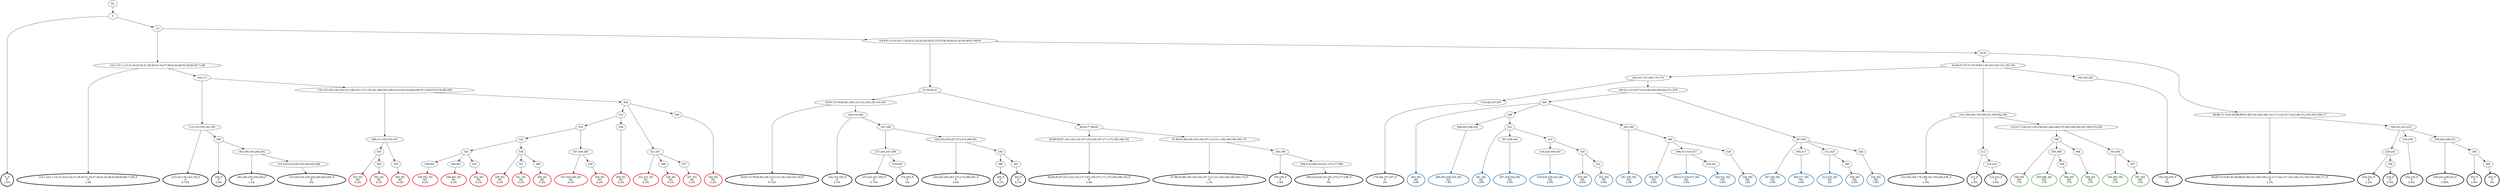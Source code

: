 digraph T {
	{
		rank=same
		156 [penwidth=3,colorscheme=set19,color=0,label="0_P\nP\n1.8%"]
		153 [penwidth=3,colorscheme=set19,color=0,label="3;4;7;10;11;13;15;18;23;25;27;29;30;31;34;37;39;42;44;48;53;58;65;68;71;98_P\nP\n1.4%"]
		150 [penwidth=3,colorscheme=set19,color=0,label="113;123;135;145;150_P\nP\n0.72%"]
		148 [penwidth=3,colorscheme=set19,color=0,label="168_P\nP\n3.6%"]
		146 [penwidth=3,colorscheme=set19,color=0,label="182;190;193;200;204_P\nP\n1.1%"]
		144 [penwidth=3,colorscheme=set19,color=0,label="215;220;225;230;245;260;263;266_P\nP\n5%"]
		140 [penwidth=3,colorscheme=set19,color=0,label="59;63;73;78;85;94;108;110;115;126;129;133;140_P\nP\n0.72%"]
		138 [penwidth=3,colorscheme=set19,color=0,label="144;154;160_P\nP\n4.7%"]
		135 [penwidth=3,colorscheme=set19,color=0,label="237;241;247;269_P\nP\n0.72%"]
		133 [penwidth=3,colorscheme=set19,color=0,label="276;282_P\nP\n5%"]
		131 [penwidth=3,colorscheme=set19,color=0,label="240;252;255;267;272;274;280;281_P\nP\n3.6%"]
		128 [penwidth=3,colorscheme=set19,color=0,label="298_P\nP\n6.1%"]
		126 [penwidth=3,colorscheme=set19,color=0,label="303_P\nP\n6.1%"]
		123 [penwidth=3,colorscheme=set19,color=0,label="84;90;93;97;101;122;132;137;153;159;167;171;175;180;186;192_P\nP\n5.4%"]
		121 [penwidth=3,colorscheme=set19,color=0,label="87;89;92;96;100;103;104;107;112;121;128;148;158;166;174_P\nP\n1.1%"]
		119 [penwidth=3,colorscheme=set19,color=0,label="185;198_P\nP\n1.8%"]
		117 [penwidth=3,colorscheme=set19,color=0,label="208;218;228;233;251;273;277;286_P\nP\n5%"]
		112 [penwidth=3,colorscheme=set19,color=0,label="179;184;197;207_P\nP\n5%"]
		110 [penwidth=3,colorscheme=set19,color=0,label="152;156;164;178;188;191;195;202;206_P\nP\n1.4%"]
		108 [penwidth=3,colorscheme=set19,color=0,label="212_P\nP\n4.3%"]
		106 [penwidth=3,colorscheme=set19,color=0,label="216;223_P\nP\n5.8%"]
		104 [penwidth=3,colorscheme=set19,color=0,label="163;183;205_P\nP\n5%"]
		102 [penwidth=3,colorscheme=set19,color=0,label="66;69;72;74;81;83;86;88;91;99;102;106;109;114;117;124;127;142;146;151;155;162;169;177_P\nP\n1.1%"]
		99 [penwidth=3,colorscheme=set19,color=0,label="229;243_P\nP\n3.2%"]
		97 [penwidth=3,colorscheme=set19,color=0,label="254_P\nP\n5.4%"]
		95 [penwidth=3,colorscheme=set19,color=0,label="234;239_P\nP\n6.5%"]
		93 [penwidth=3,colorscheme=set19,color=0,label="238;242;248;253_P\nP\n0.36%"]
		91 [penwidth=3,colorscheme=set19,color=0,label="256_P\nP\n2.9%"]
		89 [penwidth=3,colorscheme=set19,color=0,label="265_P\nP\n5%"]
		85 [penwidth=3,colorscheme=set19,color=1,label="353_M1\nM1\n6.2%"]
		83 [penwidth=3,colorscheme=set19,color=1,label="364_M1\nM1\n6.2%"]
		81 [penwidth=3,colorscheme=set19,color=1,label="363_M1\nM1\n6.2%"]
		74 [penwidth=3,colorscheme=set19,color=1,label="339;362_M1\nM1\n6.2%"]
		72 [penwidth=3,colorscheme=set19,color=1,label="346;361_M1\nM1\n6.2%"]
		70 [penwidth=3,colorscheme=set19,color=1,label="352_M1\nM1\n6.2%"]
		68 [penwidth=3,colorscheme=set19,color=1,label="338_M1\nM1\n6.2%"]
		66 [penwidth=3,colorscheme=set19,color=1,label="351_M1\nM1\n6.2%"]
		64 [penwidth=3,colorscheme=set19,color=1,label="360_M1\nM1\n6.2%"]
		62 [penwidth=3,colorscheme=set19,color=1,label="337;345;350_M1\nM1\n6.2%"]
		60 [penwidth=3,colorscheme=set19,color=1,label="359_M1\nM1\n6.2%"]
		58 [penwidth=3,colorscheme=set19,color=1,label="358_M1\nM1\n6.2%"]
		56 [penwidth=3,colorscheme=set19,color=1,label="321;331_M1\nM1\n6.2%"]
		54 [penwidth=3,colorscheme=set19,color=1,label="349_M1\nM1\n6.2%"]
		52 [penwidth=3,colorscheme=set19,color=1,label="357_M1\nM1\n6.2%"]
		50 [penwidth=3,colorscheme=set19,color=1,label="356_M1\nM1\n6.2%"]
		47 [penwidth=3,colorscheme=set19,color=2,label="284_M2\nM2\n3.9%"]
		44 [penwidth=3,colorscheme=set19,color=2,label="296;302;308;320_M2\nM2\n7.8%"]
		42 [penwidth=3,colorscheme=set19,color=2,label="301_M2\nM2\n3.9%"]
		40 [penwidth=3,colorscheme=set19,color=2,label="307;329;344_M2\nM2\n5.9%"]
		37 [penwidth=3,colorscheme=set19,color=2,label="319;328;336;343_M2\nM2\n5.9%"]
		35 [penwidth=3,colorscheme=set19,color=2,label="335_M2\nM2\n9.8%"]
		33 [penwidth=3,colorscheme=set19,color=2,label="342_M2\nM2\n5.9%"]
		31 [penwidth=3,colorscheme=set19,color=2,label="291;295_M2\nM2\n3.9%"]
		29 [penwidth=3,colorscheme=set19,color=2,label="300_M2\nM2\n5.9%"]
		27 [penwidth=3,colorscheme=set19,color=2,label="306;313;318;327_M2\nM2\n3.9%"]
		25 [penwidth=3,colorscheme=set19,color=2,label="334;341_M2\nM2\n5.9%"]
		23 [penwidth=3,colorscheme=set19,color=2,label="326_M2\nM2\n12%"]
		21 [penwidth=3,colorscheme=set19,color=2,label="287;294_M2\nM2\n3.9%"]
		19 [penwidth=3,colorscheme=set19,color=2,label="305;317_M2\nM2\n5.9%"]
		17 [penwidth=3,colorscheme=set19,color=2,label="312;325_M2\nM2\n2%"]
		15 [penwidth=3,colorscheme=set19,color=2,label="340_M2\nM2\n5.9%"]
		13 [penwidth=3,colorscheme=set19,color=2,label="324_M2\nM2\n7.8%"]
		10 [penwidth=3,colorscheme=set19,color=3,label="348_M3\nM3\n17%"]
		8 [penwidth=3,colorscheme=set19,color=3,label="355;366_M3\nM3\n17%"]
		6 [penwidth=3,colorscheme=set19,color=3,label="369_M3\nM3\n17%"]
		4 [penwidth=3,colorscheme=set19,color=3,label="368_M3\nM3\n17%"]
		2 [penwidth=3,colorscheme=set19,color=3,label="354;365_M3\nM3\n17%"]
		0 [penwidth=3,colorscheme=set19,color=3,label="367_M3\nM3\n17%"]
	}
	158 [label="GL"]
	157 [label="0"]
	155 [label="1;2"]
	154 [label="3;4;7;10;11;13;15;18;23;25;27;29;30;31;34;37;39;42;44;48;53;58;65;68;71;98"]
	152 [label="105;111"]
	151 [label="113;123;135;145;150"]
	149 [label="168"]
	147 [label="182;190;193;200;204"]
	145 [label="215;220;225;230;245;260;263;266"]
	143 [label="5;6;8;9;12;14;16;17;19;20;21;22;24;26;28;32;33;35;36;38;40;41;43;45;46;47;49;50"]
	142 [label="51;54;56;57"]
	141 [label="59;63;73;78;85;94;108;110;115;126;129;133;140"]
	139 [label="144;154;160"]
	137 [label="187;199"]
	136 [label="237;241;247;269"]
	134 [label="276;282"]
	132 [label="240;252;255;267;272;274;280;281"]
	130 [label="290"]
	129 [label="298"]
	127 [label="303"]
	125 [label="60;62;77;80;82"]
	124 [label="84;90;93;97;101;122;132;137;153;159;167;171;175;180;186;192"]
	122 [label="87;89;92;96;100;103;104;107;112;121;128;148;158;166;174"]
	120 [label="185;198"]
	118 [label="208;218;228;233;251;273;277;286"]
	116 [label="52;55"]
	115 [label="61;64;67;70;75;76;79;95;118;120;125;131;136;139"]
	114 [label="143;147;157;165;170;173"]
	113 [label="179;184;197;207"]
	111 [label="152;156;164;178;188;191;195;202;206"]
	109 [label="212"]
	107 [label="216;223"]
	105 [label="163;183;205"]
	103 [label="66;69;72;74;81;83;86;88;91;99;102;106;109;114;117;124;127;142;146;151;155;162;169;177"]
	101 [label="194;201;221;222"]
	100 [label="229;243"]
	98 [label="254"]
	96 [label="234;239"]
	94 [label="238;242;248;253"]
	92 [label="256"]
	90 [label="265"]
	88 [label="116;119;130;134;138;141;149;161;172;176;181;189;203;209;214;219;224;244;249;257;259;270;278;283;293"]
	87 [label="299;311;323;333;347"]
	86 [label="353"]
	84 [label="364"]
	82 [label="363"]
	80 [label="304"]
	79 [label="310"]
	78 [label="316"]
	77 [label="322"]
	76 [label="332"]
	75 [label="339;362"]
	73 [label="346;361"]
	71 [label="352"]
	69 [label="338"]
	67 [label="351"]
	65 [label="360"]
	63 [label="337;345;350"]
	61 [label="359"]
	59 [label="358"]
	57 [label="321;331"]
	55 [label="349"]
	53 [label="357"]
	51 [label="356"]
	49 [label="196;211;213;227;232;236;246;250;262;271;279"]
	48 [label="284"]
	46 [label="288"]
	45 [label="296;302;308;320"]
	43 [label="301"]
	41 [label="307;329;344"]
	39 [label="314"]
	38 [label="319;328;336;343"]
	36 [label="335"]
	34 [label="342"]
	32 [label="291;295"]
	30 [label="300"]
	28 [label="306;313;318;327"]
	26 [label="334;341"]
	24 [label="326"]
	22 [label="287;294"]
	20 [label="305;317"]
	18 [label="312;325"]
	16 [label="340"]
	14 [label="324"]
	12 [label="210;217;226;231;235;258;261;264;268;275;285;289;292;297;309;315;330"]
	11 [label="348"]
	9 [label="355;366"]
	7 [label="369"]
	5 [label="368"]
	3 [label="354;365"]
	1 [label="367"]
	158 -> 157
	157 -> 156
	157 -> 155
	155 -> 154
	155 -> 143
	154 -> 153
	154 -> 152
	152 -> 151
	152 -> 88
	151 -> 150
	151 -> 149
	149 -> 148
	149 -> 147
	147 -> 146
	147 -> 145
	145 -> 144
	143 -> 142
	143 -> 116
	142 -> 141
	142 -> 125
	141 -> 140
	141 -> 139
	139 -> 138
	139 -> 137
	137 -> 136
	137 -> 132
	136 -> 135
	136 -> 134
	134 -> 133
	132 -> 131
	132 -> 130
	130 -> 129
	130 -> 127
	129 -> 128
	127 -> 126
	125 -> 124
	125 -> 122
	124 -> 123
	122 -> 121
	122 -> 120
	120 -> 119
	120 -> 118
	118 -> 117
	116 -> 115
	116 -> 103
	115 -> 114
	115 -> 111
	115 -> 105
	114 -> 113
	114 -> 49
	113 -> 112
	111 -> 110
	111 -> 109
	111 -> 12
	109 -> 108
	109 -> 107
	107 -> 106
	105 -> 104
	103 -> 102
	103 -> 101
	101 -> 100
	101 -> 96
	101 -> 94
	100 -> 99
	100 -> 98
	98 -> 97
	96 -> 95
	94 -> 93
	94 -> 92
	92 -> 91
	92 -> 90
	90 -> 89
	88 -> 87
	88 -> 80
	87 -> 86
	87 -> 82
	86 -> 85
	86 -> 84
	84 -> 83
	82 -> 81
	80 -> 79
	80 -> 57
	80 -> 51
	79 -> 78
	79 -> 59
	78 -> 77
	78 -> 63
	77 -> 76
	77 -> 69
	76 -> 75
	76 -> 73
	76 -> 71
	75 -> 74
	73 -> 72
	71 -> 70
	69 -> 68
	69 -> 67
	69 -> 65
	67 -> 66
	65 -> 64
	63 -> 62
	63 -> 61
	61 -> 60
	59 -> 58
	57 -> 56
	57 -> 55
	57 -> 53
	55 -> 54
	53 -> 52
	51 -> 50
	49 -> 48
	49 -> 22
	48 -> 47
	48 -> 46
	48 -> 32
	46 -> 45
	46 -> 43
	45 -> 44
	43 -> 42
	43 -> 41
	43 -> 39
	41 -> 40
	39 -> 38
	39 -> 36
	38 -> 37
	36 -> 35
	36 -> 34
	34 -> 33
	32 -> 31
	32 -> 30
	30 -> 29
	30 -> 28
	30 -> 24
	28 -> 27
	28 -> 26
	26 -> 25
	24 -> 23
	22 -> 21
	22 -> 20
	22 -> 18
	22 -> 14
	20 -> 19
	18 -> 17
	18 -> 16
	16 -> 15
	14 -> 13
	12 -> 11
	12 -> 3
	11 -> 10
	11 -> 9
	11 -> 5
	9 -> 8
	9 -> 7
	7 -> 6
	5 -> 4
	3 -> 2
	3 -> 1
	1 -> 0
}
